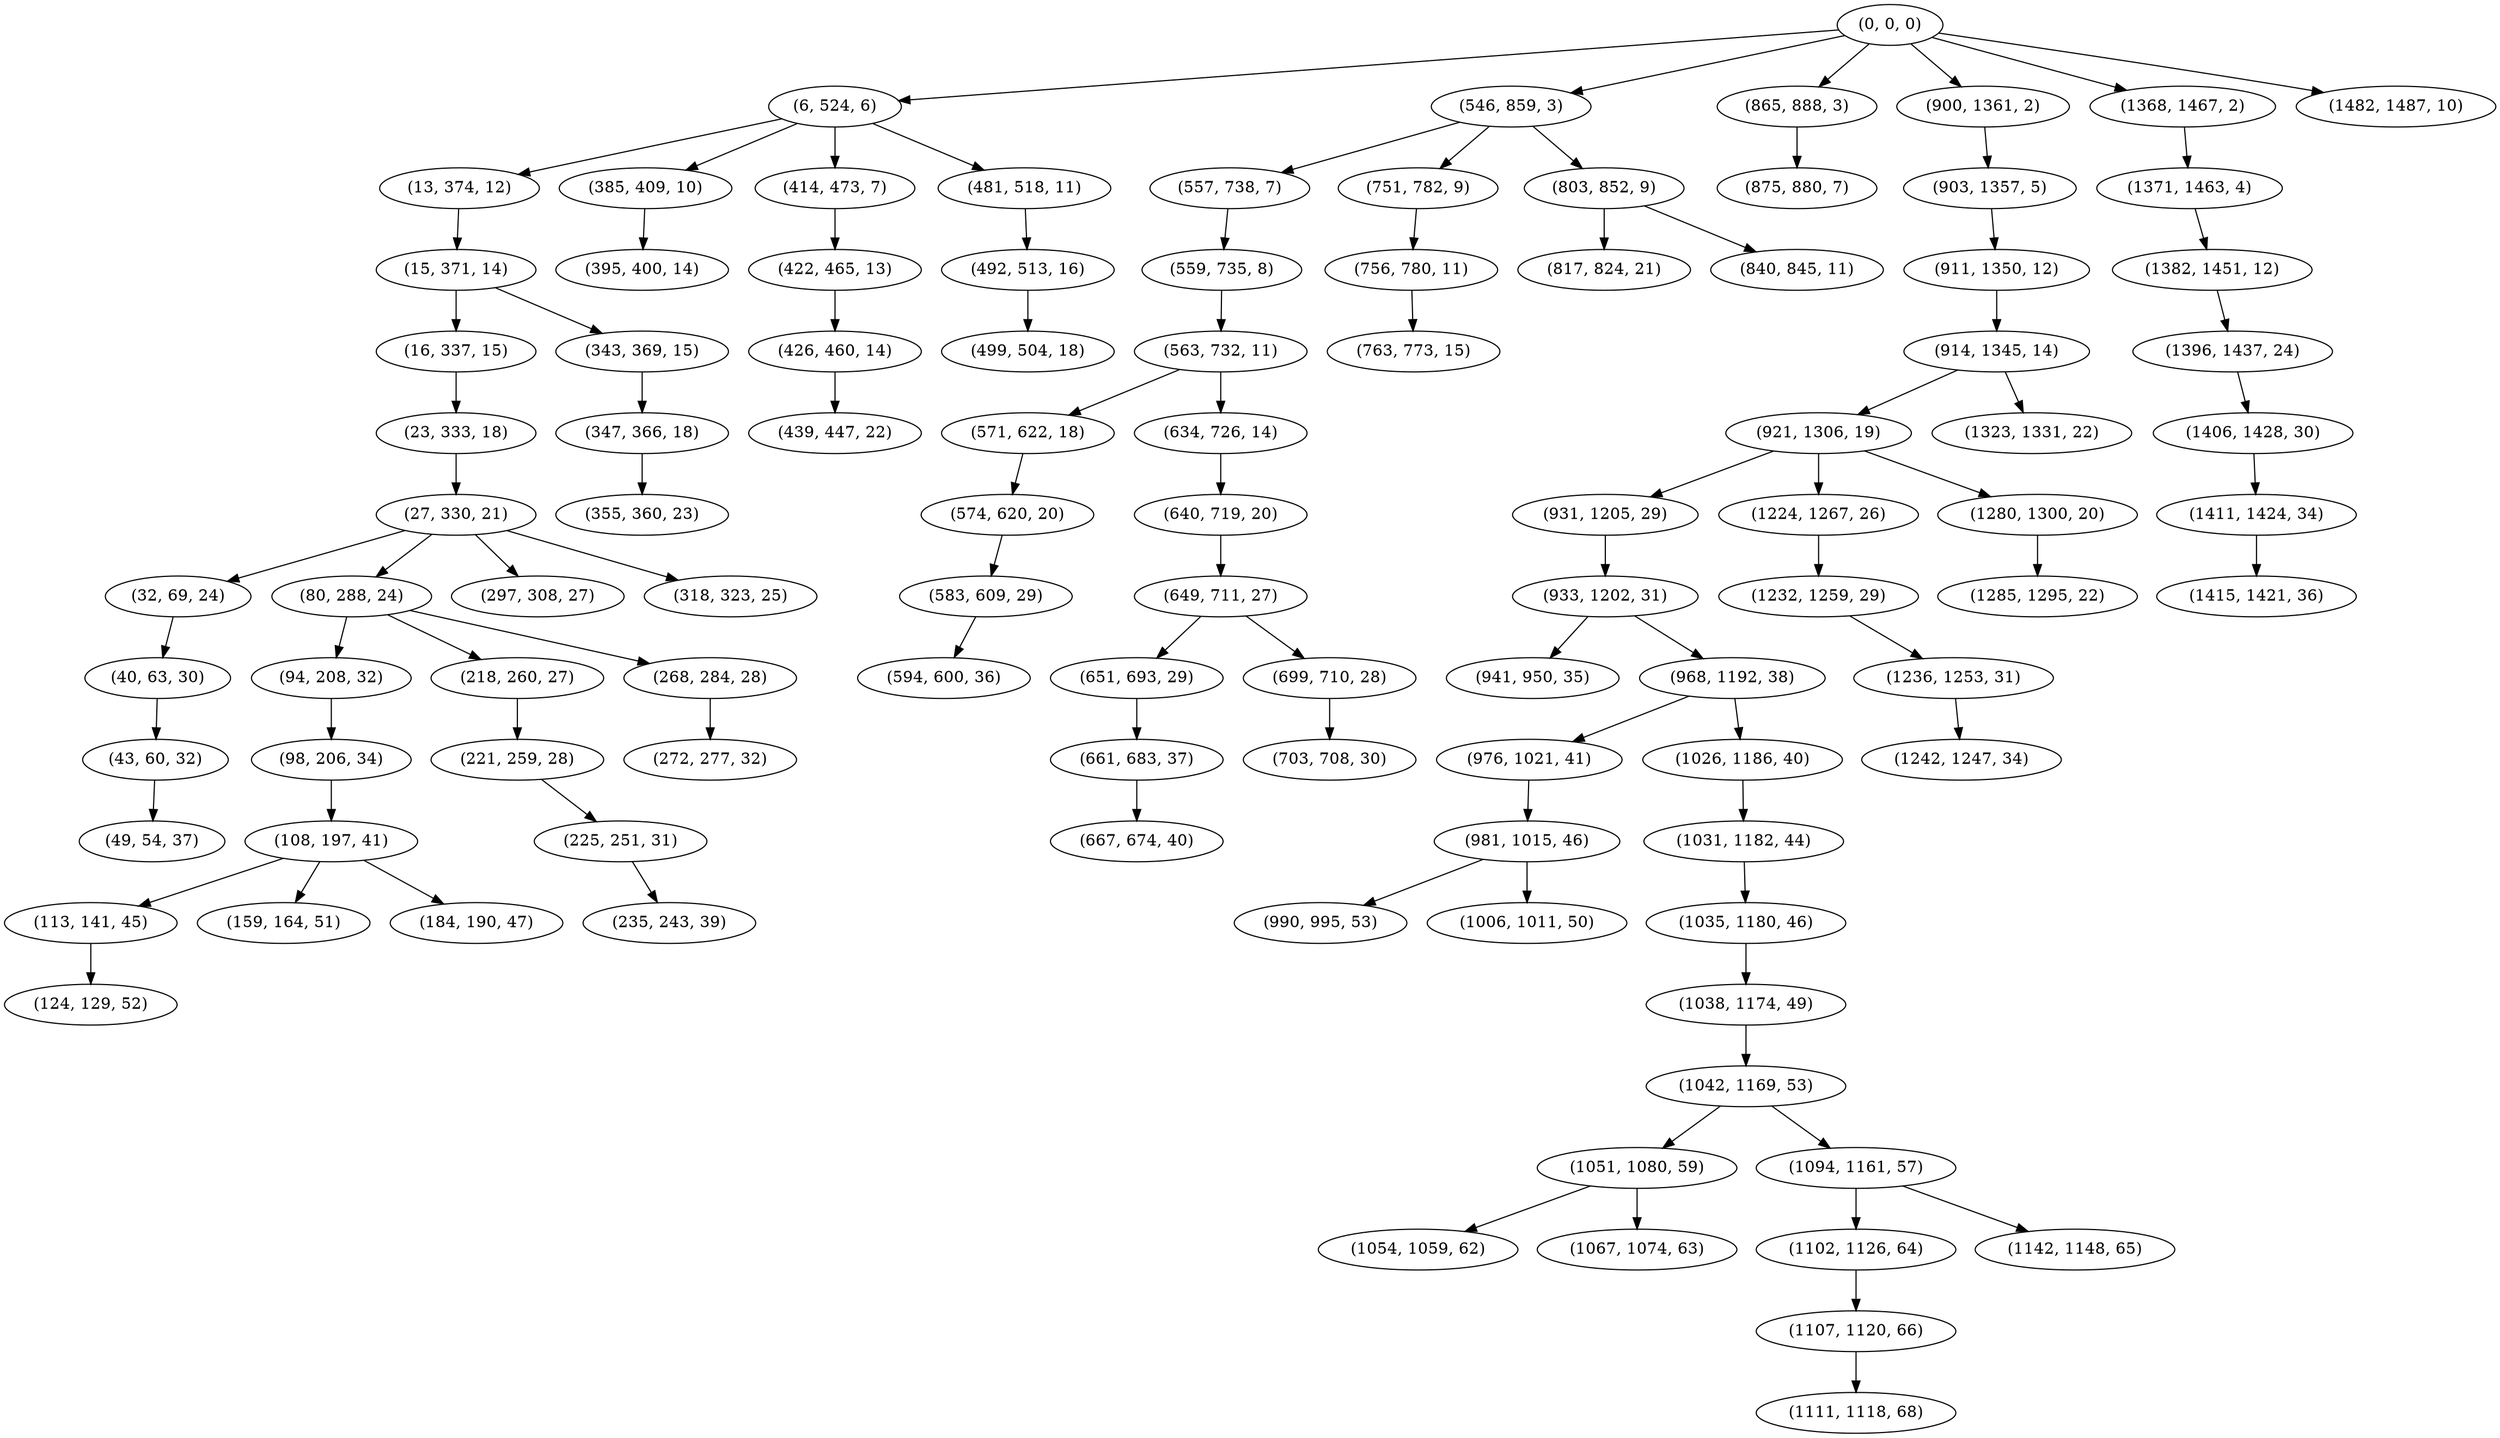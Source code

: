 digraph tree {
    "(0, 0, 0)";
    "(6, 524, 6)";
    "(13, 374, 12)";
    "(15, 371, 14)";
    "(16, 337, 15)";
    "(23, 333, 18)";
    "(27, 330, 21)";
    "(32, 69, 24)";
    "(40, 63, 30)";
    "(43, 60, 32)";
    "(49, 54, 37)";
    "(80, 288, 24)";
    "(94, 208, 32)";
    "(98, 206, 34)";
    "(108, 197, 41)";
    "(113, 141, 45)";
    "(124, 129, 52)";
    "(159, 164, 51)";
    "(184, 190, 47)";
    "(218, 260, 27)";
    "(221, 259, 28)";
    "(225, 251, 31)";
    "(235, 243, 39)";
    "(268, 284, 28)";
    "(272, 277, 32)";
    "(297, 308, 27)";
    "(318, 323, 25)";
    "(343, 369, 15)";
    "(347, 366, 18)";
    "(355, 360, 23)";
    "(385, 409, 10)";
    "(395, 400, 14)";
    "(414, 473, 7)";
    "(422, 465, 13)";
    "(426, 460, 14)";
    "(439, 447, 22)";
    "(481, 518, 11)";
    "(492, 513, 16)";
    "(499, 504, 18)";
    "(546, 859, 3)";
    "(557, 738, 7)";
    "(559, 735, 8)";
    "(563, 732, 11)";
    "(571, 622, 18)";
    "(574, 620, 20)";
    "(583, 609, 29)";
    "(594, 600, 36)";
    "(634, 726, 14)";
    "(640, 719, 20)";
    "(649, 711, 27)";
    "(651, 693, 29)";
    "(661, 683, 37)";
    "(667, 674, 40)";
    "(699, 710, 28)";
    "(703, 708, 30)";
    "(751, 782, 9)";
    "(756, 780, 11)";
    "(763, 773, 15)";
    "(803, 852, 9)";
    "(817, 824, 21)";
    "(840, 845, 11)";
    "(865, 888, 3)";
    "(875, 880, 7)";
    "(900, 1361, 2)";
    "(903, 1357, 5)";
    "(911, 1350, 12)";
    "(914, 1345, 14)";
    "(921, 1306, 19)";
    "(931, 1205, 29)";
    "(933, 1202, 31)";
    "(941, 950, 35)";
    "(968, 1192, 38)";
    "(976, 1021, 41)";
    "(981, 1015, 46)";
    "(990, 995, 53)";
    "(1006, 1011, 50)";
    "(1026, 1186, 40)";
    "(1031, 1182, 44)";
    "(1035, 1180, 46)";
    "(1038, 1174, 49)";
    "(1042, 1169, 53)";
    "(1051, 1080, 59)";
    "(1054, 1059, 62)";
    "(1067, 1074, 63)";
    "(1094, 1161, 57)";
    "(1102, 1126, 64)";
    "(1107, 1120, 66)";
    "(1111, 1118, 68)";
    "(1142, 1148, 65)";
    "(1224, 1267, 26)";
    "(1232, 1259, 29)";
    "(1236, 1253, 31)";
    "(1242, 1247, 34)";
    "(1280, 1300, 20)";
    "(1285, 1295, 22)";
    "(1323, 1331, 22)";
    "(1368, 1467, 2)";
    "(1371, 1463, 4)";
    "(1382, 1451, 12)";
    "(1396, 1437, 24)";
    "(1406, 1428, 30)";
    "(1411, 1424, 34)";
    "(1415, 1421, 36)";
    "(1482, 1487, 10)";
    "(0, 0, 0)" -> "(6, 524, 6)";
    "(0, 0, 0)" -> "(546, 859, 3)";
    "(0, 0, 0)" -> "(865, 888, 3)";
    "(0, 0, 0)" -> "(900, 1361, 2)";
    "(0, 0, 0)" -> "(1368, 1467, 2)";
    "(0, 0, 0)" -> "(1482, 1487, 10)";
    "(6, 524, 6)" -> "(13, 374, 12)";
    "(6, 524, 6)" -> "(385, 409, 10)";
    "(6, 524, 6)" -> "(414, 473, 7)";
    "(6, 524, 6)" -> "(481, 518, 11)";
    "(13, 374, 12)" -> "(15, 371, 14)";
    "(15, 371, 14)" -> "(16, 337, 15)";
    "(15, 371, 14)" -> "(343, 369, 15)";
    "(16, 337, 15)" -> "(23, 333, 18)";
    "(23, 333, 18)" -> "(27, 330, 21)";
    "(27, 330, 21)" -> "(32, 69, 24)";
    "(27, 330, 21)" -> "(80, 288, 24)";
    "(27, 330, 21)" -> "(297, 308, 27)";
    "(27, 330, 21)" -> "(318, 323, 25)";
    "(32, 69, 24)" -> "(40, 63, 30)";
    "(40, 63, 30)" -> "(43, 60, 32)";
    "(43, 60, 32)" -> "(49, 54, 37)";
    "(80, 288, 24)" -> "(94, 208, 32)";
    "(80, 288, 24)" -> "(218, 260, 27)";
    "(80, 288, 24)" -> "(268, 284, 28)";
    "(94, 208, 32)" -> "(98, 206, 34)";
    "(98, 206, 34)" -> "(108, 197, 41)";
    "(108, 197, 41)" -> "(113, 141, 45)";
    "(108, 197, 41)" -> "(159, 164, 51)";
    "(108, 197, 41)" -> "(184, 190, 47)";
    "(113, 141, 45)" -> "(124, 129, 52)";
    "(218, 260, 27)" -> "(221, 259, 28)";
    "(221, 259, 28)" -> "(225, 251, 31)";
    "(225, 251, 31)" -> "(235, 243, 39)";
    "(268, 284, 28)" -> "(272, 277, 32)";
    "(343, 369, 15)" -> "(347, 366, 18)";
    "(347, 366, 18)" -> "(355, 360, 23)";
    "(385, 409, 10)" -> "(395, 400, 14)";
    "(414, 473, 7)" -> "(422, 465, 13)";
    "(422, 465, 13)" -> "(426, 460, 14)";
    "(426, 460, 14)" -> "(439, 447, 22)";
    "(481, 518, 11)" -> "(492, 513, 16)";
    "(492, 513, 16)" -> "(499, 504, 18)";
    "(546, 859, 3)" -> "(557, 738, 7)";
    "(546, 859, 3)" -> "(751, 782, 9)";
    "(546, 859, 3)" -> "(803, 852, 9)";
    "(557, 738, 7)" -> "(559, 735, 8)";
    "(559, 735, 8)" -> "(563, 732, 11)";
    "(563, 732, 11)" -> "(571, 622, 18)";
    "(563, 732, 11)" -> "(634, 726, 14)";
    "(571, 622, 18)" -> "(574, 620, 20)";
    "(574, 620, 20)" -> "(583, 609, 29)";
    "(583, 609, 29)" -> "(594, 600, 36)";
    "(634, 726, 14)" -> "(640, 719, 20)";
    "(640, 719, 20)" -> "(649, 711, 27)";
    "(649, 711, 27)" -> "(651, 693, 29)";
    "(649, 711, 27)" -> "(699, 710, 28)";
    "(651, 693, 29)" -> "(661, 683, 37)";
    "(661, 683, 37)" -> "(667, 674, 40)";
    "(699, 710, 28)" -> "(703, 708, 30)";
    "(751, 782, 9)" -> "(756, 780, 11)";
    "(756, 780, 11)" -> "(763, 773, 15)";
    "(803, 852, 9)" -> "(817, 824, 21)";
    "(803, 852, 9)" -> "(840, 845, 11)";
    "(865, 888, 3)" -> "(875, 880, 7)";
    "(900, 1361, 2)" -> "(903, 1357, 5)";
    "(903, 1357, 5)" -> "(911, 1350, 12)";
    "(911, 1350, 12)" -> "(914, 1345, 14)";
    "(914, 1345, 14)" -> "(921, 1306, 19)";
    "(914, 1345, 14)" -> "(1323, 1331, 22)";
    "(921, 1306, 19)" -> "(931, 1205, 29)";
    "(921, 1306, 19)" -> "(1224, 1267, 26)";
    "(921, 1306, 19)" -> "(1280, 1300, 20)";
    "(931, 1205, 29)" -> "(933, 1202, 31)";
    "(933, 1202, 31)" -> "(941, 950, 35)";
    "(933, 1202, 31)" -> "(968, 1192, 38)";
    "(968, 1192, 38)" -> "(976, 1021, 41)";
    "(968, 1192, 38)" -> "(1026, 1186, 40)";
    "(976, 1021, 41)" -> "(981, 1015, 46)";
    "(981, 1015, 46)" -> "(990, 995, 53)";
    "(981, 1015, 46)" -> "(1006, 1011, 50)";
    "(1026, 1186, 40)" -> "(1031, 1182, 44)";
    "(1031, 1182, 44)" -> "(1035, 1180, 46)";
    "(1035, 1180, 46)" -> "(1038, 1174, 49)";
    "(1038, 1174, 49)" -> "(1042, 1169, 53)";
    "(1042, 1169, 53)" -> "(1051, 1080, 59)";
    "(1042, 1169, 53)" -> "(1094, 1161, 57)";
    "(1051, 1080, 59)" -> "(1054, 1059, 62)";
    "(1051, 1080, 59)" -> "(1067, 1074, 63)";
    "(1094, 1161, 57)" -> "(1102, 1126, 64)";
    "(1094, 1161, 57)" -> "(1142, 1148, 65)";
    "(1102, 1126, 64)" -> "(1107, 1120, 66)";
    "(1107, 1120, 66)" -> "(1111, 1118, 68)";
    "(1224, 1267, 26)" -> "(1232, 1259, 29)";
    "(1232, 1259, 29)" -> "(1236, 1253, 31)";
    "(1236, 1253, 31)" -> "(1242, 1247, 34)";
    "(1280, 1300, 20)" -> "(1285, 1295, 22)";
    "(1368, 1467, 2)" -> "(1371, 1463, 4)";
    "(1371, 1463, 4)" -> "(1382, 1451, 12)";
    "(1382, 1451, 12)" -> "(1396, 1437, 24)";
    "(1396, 1437, 24)" -> "(1406, 1428, 30)";
    "(1406, 1428, 30)" -> "(1411, 1424, 34)";
    "(1411, 1424, 34)" -> "(1415, 1421, 36)";
}
